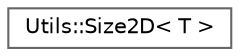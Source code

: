 digraph "Graphical Class Hierarchy"
{
 // LATEX_PDF_SIZE
  bgcolor="transparent";
  edge [fontname=Helvetica,fontsize=10,labelfontname=Helvetica,labelfontsize=10];
  node [fontname=Helvetica,fontsize=10,shape=box,height=0.2,width=0.4];
  rankdir="LR";
  Node0 [id="Node000000",label="Utils::Size2D\< T \>",height=0.2,width=0.4,color="grey40", fillcolor="white", style="filled",URL="$struct_utils_1_1_size2_d.html",tooltip=" "];
}
